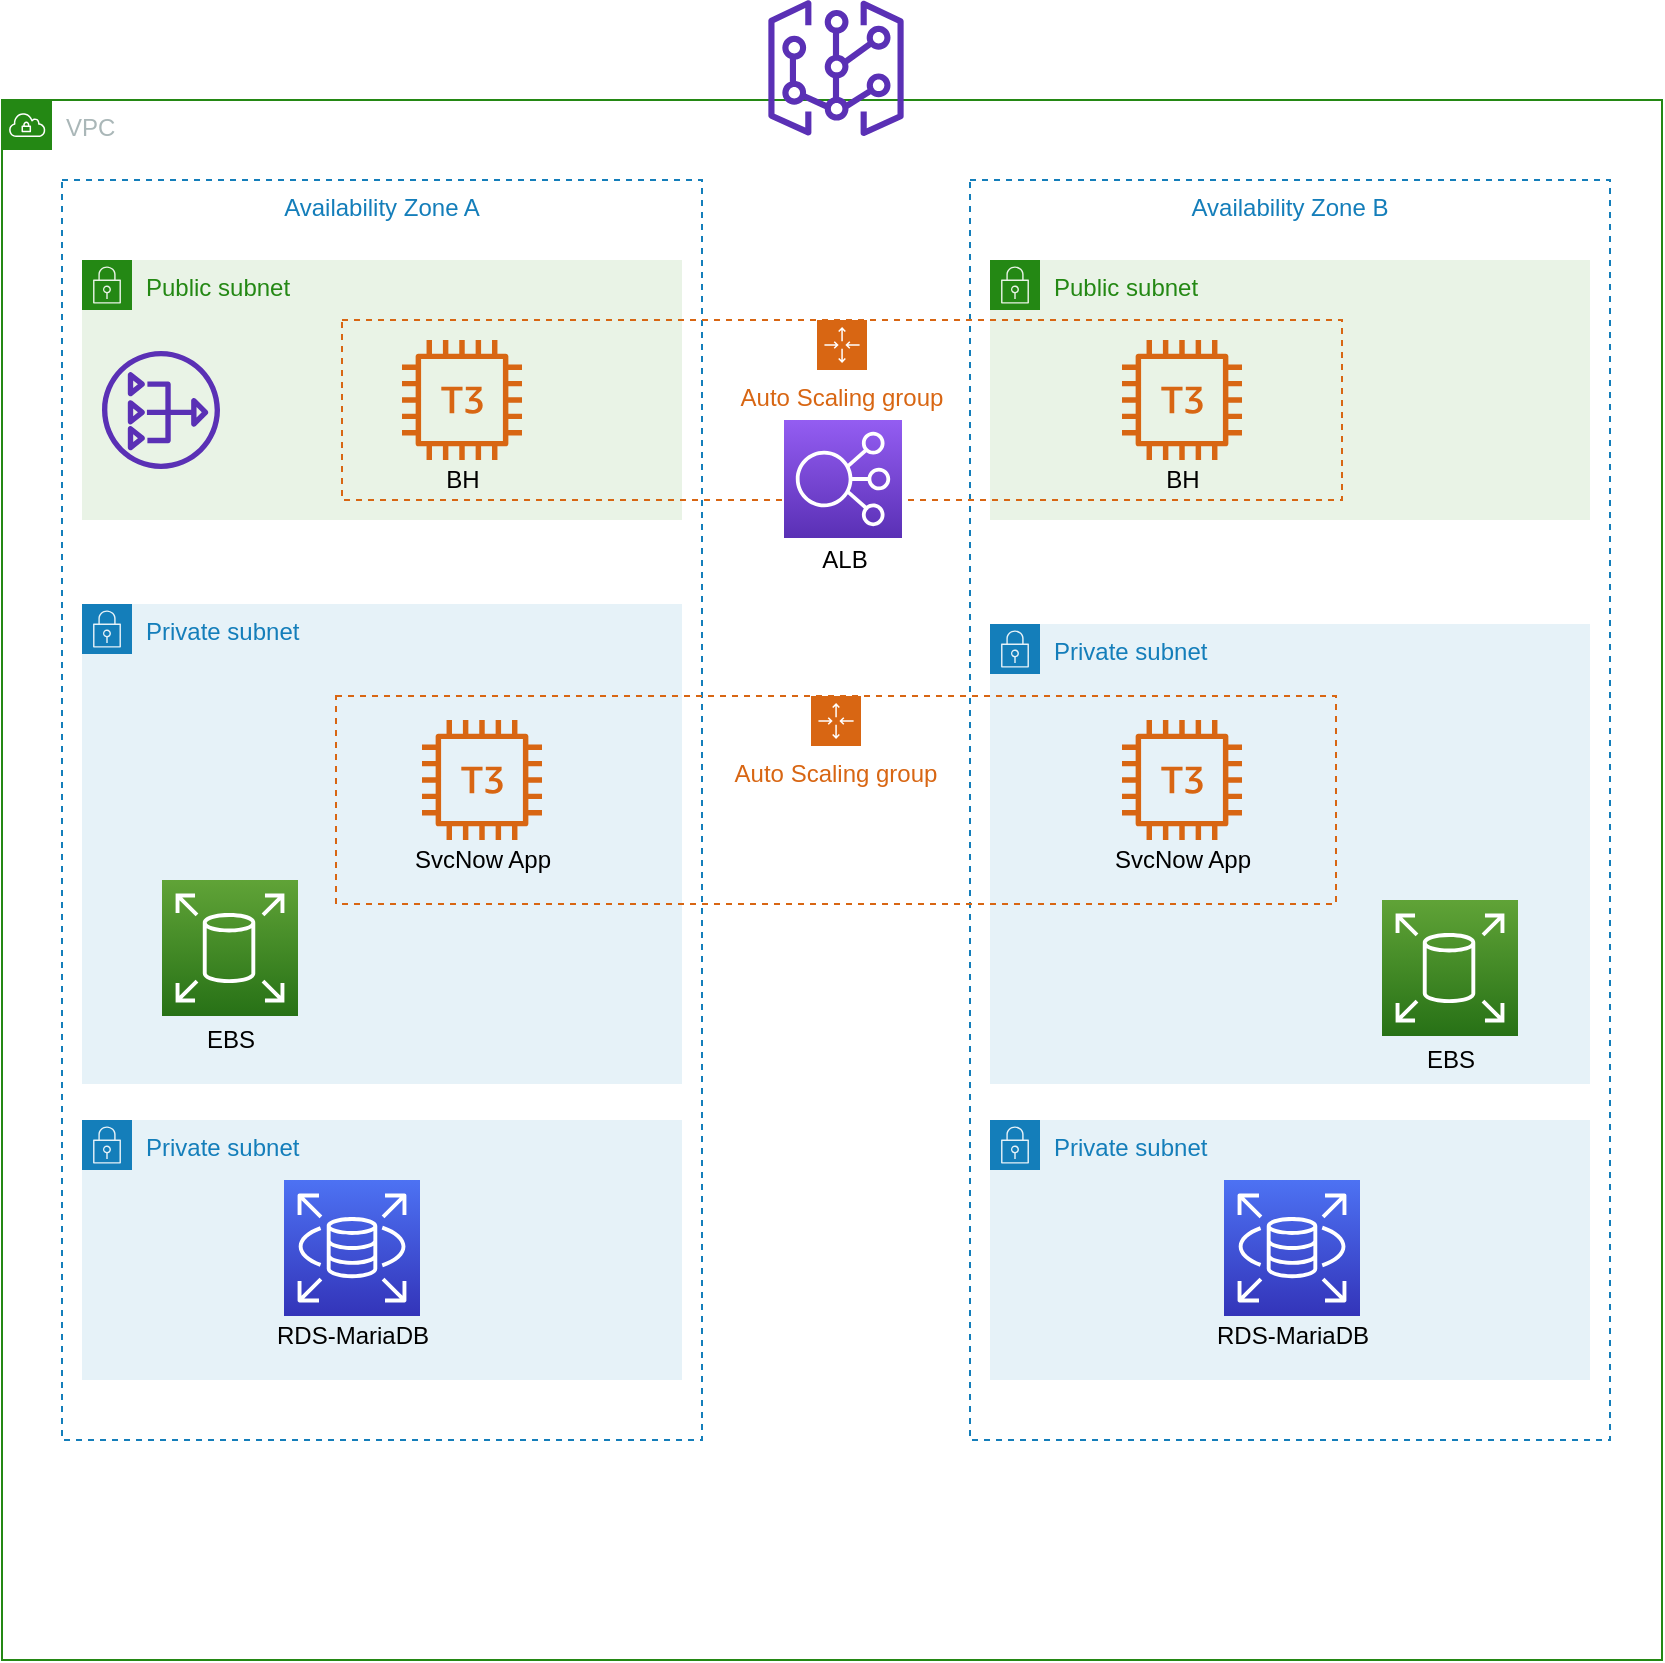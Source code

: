 <mxfile version="14.2.7" type="github" pages="3">
  <diagram id="DgfTzUf77jhHAXYw6WBH" name="JProd">
    <mxGraphModel dx="1422" dy="762" grid="1" gridSize="10" guides="1" tooltips="1" connect="1" arrows="1" fold="1" page="1" pageScale="1" pageWidth="1100" pageHeight="850" math="0" shadow="0">
      <root>
        <mxCell id="0" />
        <mxCell id="1" parent="0" />
        <mxCell id="DqMQKP6gi3KakAOaGdPP-1" value="VPC" style="points=[[0,0],[0.25,0],[0.5,0],[0.75,0],[1,0],[1,0.25],[1,0.5],[1,0.75],[1,1],[0.75,1],[0.5,1],[0.25,1],[0,1],[0,0.75],[0,0.5],[0,0.25]];outlineConnect=0;gradientColor=none;html=1;whiteSpace=wrap;fontSize=12;fontStyle=0;shape=mxgraph.aws4.group;grIcon=mxgraph.aws4.group_vpc;strokeColor=#248814;fillColor=none;verticalAlign=top;align=left;spacingLeft=30;fontColor=#AAB7B8;dashed=0;" parent="1" vertex="1">
          <mxGeometry x="10" y="140" width="830" height="780" as="geometry" />
        </mxCell>
        <mxCell id="DqMQKP6gi3KakAOaGdPP-4" value="Availability Zone A" style="fillColor=none;strokeColor=#147EBA;dashed=1;verticalAlign=top;fontStyle=0;fontColor=#147EBA;" parent="1" vertex="1">
          <mxGeometry x="40" y="180" width="320" height="630" as="geometry" />
        </mxCell>
        <mxCell id="DqMQKP6gi3KakAOaGdPP-15" value="Private subnet" style="points=[[0,0],[0.25,0],[0.5,0],[0.75,0],[1,0],[1,0.25],[1,0.5],[1,0.75],[1,1],[0.75,1],[0.5,1],[0.25,1],[0,1],[0,0.75],[0,0.5],[0,0.25]];outlineConnect=0;gradientColor=none;html=1;whiteSpace=wrap;fontSize=12;fontStyle=0;shape=mxgraph.aws4.group;grIcon=mxgraph.aws4.group_security_group;grStroke=0;strokeColor=#147EBA;fillColor=#E6F2F8;verticalAlign=top;align=left;spacingLeft=30;fontColor=#147EBA;dashed=0;" parent="1" vertex="1">
          <mxGeometry x="50" y="392" width="300" height="240" as="geometry" />
        </mxCell>
        <mxCell id="DqMQKP6gi3KakAOaGdPP-18" value="Public subnet" style="points=[[0,0],[0.25,0],[0.5,0],[0.75,0],[1,0],[1,0.25],[1,0.5],[1,0.75],[1,1],[0.75,1],[0.5,1],[0.25,1],[0,1],[0,0.75],[0,0.5],[0,0.25]];outlineConnect=0;gradientColor=none;html=1;whiteSpace=wrap;fontSize=12;fontStyle=0;shape=mxgraph.aws4.group;grIcon=mxgraph.aws4.group_security_group;grStroke=0;strokeColor=#248814;fillColor=#E9F3E6;verticalAlign=top;align=left;spacingLeft=30;fontColor=#248814;dashed=0;" parent="1" vertex="1">
          <mxGeometry x="50" y="220" width="300" height="130" as="geometry" />
        </mxCell>
        <mxCell id="lIaubGYEYdy9F-I__1Ly-11" value="" style="outlineConnect=0;fontColor=#232F3E;gradientColor=none;fillColor=#5A30B5;strokeColor=none;dashed=0;verticalLabelPosition=bottom;verticalAlign=top;align=center;html=1;fontSize=12;fontStyle=0;aspect=fixed;pointerEvents=1;shape=mxgraph.aws4.nat_gateway;" vertex="1" parent="1">
          <mxGeometry x="60" y="265.5" width="59" height="59" as="geometry" />
        </mxCell>
        <mxCell id="lIaubGYEYdy9F-I__1Ly-12" value="Availability Zone B" style="fillColor=none;strokeColor=#147EBA;dashed=1;verticalAlign=top;fontStyle=0;fontColor=#147EBA;" vertex="1" parent="1">
          <mxGeometry x="494" y="180" width="320" height="630" as="geometry" />
        </mxCell>
        <mxCell id="lIaubGYEYdy9F-I__1Ly-13" value="Public subnet" style="points=[[0,0],[0.25,0],[0.5,0],[0.75,0],[1,0],[1,0.25],[1,0.5],[1,0.75],[1,1],[0.75,1],[0.5,1],[0.25,1],[0,1],[0,0.75],[0,0.5],[0,0.25]];outlineConnect=0;gradientColor=none;html=1;whiteSpace=wrap;fontSize=12;fontStyle=0;shape=mxgraph.aws4.group;grIcon=mxgraph.aws4.group_security_group;grStroke=0;strokeColor=#248814;fillColor=#E9F3E6;verticalAlign=top;align=left;spacingLeft=30;fontColor=#248814;dashed=0;" vertex="1" parent="1">
          <mxGeometry x="504" y="220" width="300" height="130" as="geometry" />
        </mxCell>
        <mxCell id="lIaubGYEYdy9F-I__1Ly-14" value="Private subnet" style="points=[[0,0],[0.25,0],[0.5,0],[0.75,0],[1,0],[1,0.25],[1,0.5],[1,0.75],[1,1],[0.75,1],[0.5,1],[0.25,1],[0,1],[0,0.75],[0,0.5],[0,0.25]];outlineConnect=0;gradientColor=none;html=1;whiteSpace=wrap;fontSize=12;fontStyle=0;shape=mxgraph.aws4.group;grIcon=mxgraph.aws4.group_security_group;grStroke=0;strokeColor=#147EBA;fillColor=#E6F2F8;verticalAlign=top;align=left;spacingLeft=30;fontColor=#147EBA;dashed=0;" vertex="1" parent="1">
          <mxGeometry x="504" y="402" width="300" height="230" as="geometry" />
        </mxCell>
        <mxCell id="lIaubGYEYdy9F-I__1Ly-1" value="Auto Scaling group" style="points=[[0,0],[0.25,0],[0.5,0],[0.75,0],[1,0],[1,0.25],[1,0.5],[1,0.75],[1,1],[0.75,1],[0.5,1],[0.25,1],[0,1],[0,0.75],[0,0.5],[0,0.25]];outlineConnect=0;gradientColor=none;html=1;whiteSpace=wrap;fontSize=12;fontStyle=0;shape=mxgraph.aws4.groupCenter;grIcon=mxgraph.aws4.group_auto_scaling_group;grStroke=1;strokeColor=#D86613;fillColor=none;verticalAlign=top;align=center;fontColor=#D86613;dashed=1;spacingTop=25;" vertex="1" parent="1">
          <mxGeometry x="177" y="438" width="500" height="104" as="geometry" />
        </mxCell>
        <mxCell id="lIaubGYEYdy9F-I__1Ly-20" value="Auto Scaling group" style="points=[[0,0],[0.25,0],[0.5,0],[0.75,0],[1,0],[1,0.25],[1,0.5],[1,0.75],[1,1],[0.75,1],[0.5,1],[0.25,1],[0,1],[0,0.75],[0,0.5],[0,0.25]];outlineConnect=0;gradientColor=none;html=1;whiteSpace=wrap;fontSize=12;fontStyle=0;shape=mxgraph.aws4.groupCenter;grIcon=mxgraph.aws4.group_auto_scaling_group;grStroke=1;strokeColor=#D86613;fillColor=none;verticalAlign=top;align=center;fontColor=#D86613;dashed=1;spacingTop=25;" vertex="1" parent="1">
          <mxGeometry x="180" y="250" width="500" height="90" as="geometry" />
        </mxCell>
        <mxCell id="lIaubGYEYdy9F-I__1Ly-24" value="" style="group" vertex="1" connectable="0" parent="1">
          <mxGeometry x="210" y="450" width="80" height="80" as="geometry" />
        </mxCell>
        <mxCell id="lIaubGYEYdy9F-I__1Ly-22" value="" style="outlineConnect=0;fontColor=#232F3E;gradientColor=none;fillColor=#D86613;strokeColor=none;dashed=0;verticalLabelPosition=bottom;verticalAlign=top;align=center;html=1;fontSize=12;fontStyle=0;aspect=fixed;pointerEvents=1;shape=mxgraph.aws4.t3_instance;" vertex="1" parent="lIaubGYEYdy9F-I__1Ly-24">
          <mxGeometry x="10" width="60" height="60" as="geometry" />
        </mxCell>
        <mxCell id="lIaubGYEYdy9F-I__1Ly-23" value="SvcNow App" style="text;html=1;align=center;verticalAlign=middle;resizable=0;points=[];autosize=1;" vertex="1" parent="lIaubGYEYdy9F-I__1Ly-24">
          <mxGeometry y="60" width="80" height="20" as="geometry" />
        </mxCell>
        <mxCell id="lIaubGYEYdy9F-I__1Ly-25" value="" style="group" vertex="1" connectable="0" parent="1">
          <mxGeometry x="210" y="260" width="60" height="80" as="geometry" />
        </mxCell>
        <mxCell id="lIaubGYEYdy9F-I__1Ly-18" value="" style="outlineConnect=0;fontColor=#232F3E;gradientColor=none;fillColor=#D86613;strokeColor=none;dashed=0;verticalLabelPosition=bottom;verticalAlign=top;align=center;html=1;fontSize=12;fontStyle=0;aspect=fixed;pointerEvents=1;shape=mxgraph.aws4.t3_instance;" vertex="1" parent="lIaubGYEYdy9F-I__1Ly-25">
          <mxGeometry width="60" height="60" as="geometry" />
        </mxCell>
        <mxCell id="lIaubGYEYdy9F-I__1Ly-21" value="BH" style="text;html=1;align=center;verticalAlign=middle;resizable=0;points=[];autosize=1;" vertex="1" parent="lIaubGYEYdy9F-I__1Ly-25">
          <mxGeometry x="15" y="60" width="30" height="20" as="geometry" />
        </mxCell>
        <mxCell id="lIaubGYEYdy9F-I__1Ly-26" value="" style="group" vertex="1" connectable="0" parent="1">
          <mxGeometry x="570" y="260" width="60" height="80" as="geometry" />
        </mxCell>
        <mxCell id="lIaubGYEYdy9F-I__1Ly-27" value="" style="outlineConnect=0;fontColor=#232F3E;gradientColor=none;fillColor=#D86613;strokeColor=none;dashed=0;verticalLabelPosition=bottom;verticalAlign=top;align=center;html=1;fontSize=12;fontStyle=0;aspect=fixed;pointerEvents=1;shape=mxgraph.aws4.t3_instance;" vertex="1" parent="lIaubGYEYdy9F-I__1Ly-26">
          <mxGeometry width="60" height="60" as="geometry" />
        </mxCell>
        <mxCell id="lIaubGYEYdy9F-I__1Ly-28" value="BH" style="text;html=1;align=center;verticalAlign=middle;resizable=0;points=[];autosize=1;" vertex="1" parent="lIaubGYEYdy9F-I__1Ly-26">
          <mxGeometry x="15" y="60" width="30" height="20" as="geometry" />
        </mxCell>
        <mxCell id="N8HFbCuZIMLlKZBPuFng-1" value="" style="outlineConnect=0;fontColor=#232F3E;gradientColor=none;fillColor=#5A30B5;strokeColor=none;dashed=0;verticalLabelPosition=bottom;verticalAlign=top;align=center;html=1;fontSize=12;fontStyle=0;aspect=fixed;pointerEvents=1;shape=mxgraph.aws4.virtual_gateway;" vertex="1" parent="1">
          <mxGeometry x="393" y="90" width="68" height="68" as="geometry" />
        </mxCell>
        <mxCell id="N8HFbCuZIMLlKZBPuFng-2" value="" style="group" vertex="1" connectable="0" parent="1">
          <mxGeometry x="560" y="450" width="80" height="80" as="geometry" />
        </mxCell>
        <mxCell id="N8HFbCuZIMLlKZBPuFng-3" value="" style="outlineConnect=0;fontColor=#232F3E;gradientColor=none;fillColor=#D86613;strokeColor=none;dashed=0;verticalLabelPosition=bottom;verticalAlign=top;align=center;html=1;fontSize=12;fontStyle=0;aspect=fixed;pointerEvents=1;shape=mxgraph.aws4.t3_instance;" vertex="1" parent="N8HFbCuZIMLlKZBPuFng-2">
          <mxGeometry x="10" width="60" height="60" as="geometry" />
        </mxCell>
        <mxCell id="N8HFbCuZIMLlKZBPuFng-4" value="SvcNow App" style="text;html=1;align=center;verticalAlign=middle;resizable=0;points=[];autosize=1;" vertex="1" parent="N8HFbCuZIMLlKZBPuFng-2">
          <mxGeometry y="60" width="80" height="20" as="geometry" />
        </mxCell>
        <mxCell id="N8HFbCuZIMLlKZBPuFng-7" value="" style="group" vertex="1" connectable="0" parent="1">
          <mxGeometry x="90" y="530" width="68" height="90" as="geometry" />
        </mxCell>
        <mxCell id="N8HFbCuZIMLlKZBPuFng-5" value="" style="points=[[0,0,0],[0.25,0,0],[0.5,0,0],[0.75,0,0],[1,0,0],[0,1,0],[0.25,1,0],[0.5,1,0],[0.75,1,0],[1,1,0],[0,0.25,0],[0,0.5,0],[0,0.75,0],[1,0.25,0],[1,0.5,0],[1,0.75,0]];outlineConnect=0;fontColor=#232F3E;gradientColor=#60A337;gradientDirection=north;fillColor=#277116;strokeColor=#ffffff;dashed=0;verticalLabelPosition=bottom;verticalAlign=top;align=center;html=1;fontSize=12;fontStyle=0;aspect=fixed;shape=mxgraph.aws4.resourceIcon;resIcon=mxgraph.aws4.elastic_block_store;" vertex="1" parent="N8HFbCuZIMLlKZBPuFng-7">
          <mxGeometry width="68" height="68" as="geometry" />
        </mxCell>
        <mxCell id="N8HFbCuZIMLlKZBPuFng-6" value="EBS" style="text;html=1;align=center;verticalAlign=middle;resizable=0;points=[];autosize=1;" vertex="1" parent="N8HFbCuZIMLlKZBPuFng-7">
          <mxGeometry x="14" y="70" width="40" height="20" as="geometry" />
        </mxCell>
        <mxCell id="N8HFbCuZIMLlKZBPuFng-8" value="" style="group" vertex="1" connectable="0" parent="1">
          <mxGeometry x="700" y="540" width="68" height="90" as="geometry" />
        </mxCell>
        <mxCell id="N8HFbCuZIMLlKZBPuFng-9" value="" style="points=[[0,0,0],[0.25,0,0],[0.5,0,0],[0.75,0,0],[1,0,0],[0,1,0],[0.25,1,0],[0.5,1,0],[0.75,1,0],[1,1,0],[0,0.25,0],[0,0.5,0],[0,0.75,0],[1,0.25,0],[1,0.5,0],[1,0.75,0]];outlineConnect=0;fontColor=#232F3E;gradientColor=#60A337;gradientDirection=north;fillColor=#277116;strokeColor=#ffffff;dashed=0;verticalLabelPosition=bottom;verticalAlign=top;align=center;html=1;fontSize=12;fontStyle=0;aspect=fixed;shape=mxgraph.aws4.resourceIcon;resIcon=mxgraph.aws4.elastic_block_store;" vertex="1" parent="N8HFbCuZIMLlKZBPuFng-8">
          <mxGeometry width="68" height="68" as="geometry" />
        </mxCell>
        <mxCell id="N8HFbCuZIMLlKZBPuFng-10" value="EBS" style="text;html=1;align=center;verticalAlign=middle;resizable=0;points=[];autosize=1;" vertex="1" parent="N8HFbCuZIMLlKZBPuFng-8">
          <mxGeometry x="14" y="70" width="40" height="20" as="geometry" />
        </mxCell>
        <mxCell id="N8HFbCuZIMLlKZBPuFng-13" value="" style="group" vertex="1" connectable="0" parent="1">
          <mxGeometry x="401" y="300" width="59" height="80" as="geometry" />
        </mxCell>
        <mxCell id="N8HFbCuZIMLlKZBPuFng-12" value="ALB" style="text;html=1;align=center;verticalAlign=middle;resizable=0;points=[];autosize=1;" vertex="1" parent="N8HFbCuZIMLlKZBPuFng-13">
          <mxGeometry x="10" y="60" width="40" height="20" as="geometry" />
        </mxCell>
        <mxCell id="lIaubGYEYdy9F-I__1Ly-10" value="" style="points=[[0,0,0],[0.25,0,0],[0.5,0,0],[0.75,0,0],[1,0,0],[0,1,0],[0.25,1,0],[0.5,1,0],[0.75,1,0],[1,1,0],[0,0.25,0],[0,0.5,0],[0,0.75,0],[1,0.25,0],[1,0.5,0],[1,0.75,0]];outlineConnect=0;fontColor=#232F3E;gradientColor=#945DF2;gradientDirection=north;fillColor=#5A30B5;strokeColor=#ffffff;dashed=0;verticalLabelPosition=bottom;verticalAlign=top;align=center;html=1;fontSize=12;fontStyle=0;aspect=fixed;shape=mxgraph.aws4.resourceIcon;resIcon=mxgraph.aws4.elastic_load_balancing;" vertex="1" parent="N8HFbCuZIMLlKZBPuFng-13">
          <mxGeometry width="59" height="59" as="geometry" />
        </mxCell>
        <mxCell id="N8HFbCuZIMLlKZBPuFng-15" value="Private subnet" style="points=[[0,0],[0.25,0],[0.5,0],[0.75,0],[1,0],[1,0.25],[1,0.5],[1,0.75],[1,1],[0.75,1],[0.5,1],[0.25,1],[0,1],[0,0.75],[0,0.5],[0,0.25]];outlineConnect=0;gradientColor=none;html=1;whiteSpace=wrap;fontSize=12;fontStyle=0;shape=mxgraph.aws4.group;grIcon=mxgraph.aws4.group_security_group;grStroke=0;strokeColor=#147EBA;fillColor=#E6F2F8;verticalAlign=top;align=left;spacingLeft=30;fontColor=#147EBA;dashed=0;" vertex="1" parent="1">
          <mxGeometry x="50" y="650" width="300" height="130" as="geometry" />
        </mxCell>
        <mxCell id="N8HFbCuZIMLlKZBPuFng-16" value="Private subnet" style="points=[[0,0],[0.25,0],[0.5,0],[0.75,0],[1,0],[1,0.25],[1,0.5],[1,0.75],[1,1],[0.75,1],[0.5,1],[0.25,1],[0,1],[0,0.75],[0,0.5],[0,0.25]];outlineConnect=0;gradientColor=none;html=1;whiteSpace=wrap;fontSize=12;fontStyle=0;shape=mxgraph.aws4.group;grIcon=mxgraph.aws4.group_security_group;grStroke=0;strokeColor=#147EBA;fillColor=#E6F2F8;verticalAlign=top;align=left;spacingLeft=30;fontColor=#147EBA;dashed=0;" vertex="1" parent="1">
          <mxGeometry x="504" y="650" width="300" height="130" as="geometry" />
        </mxCell>
        <mxCell id="N8HFbCuZIMLlKZBPuFng-22" value="" style="group" vertex="1" connectable="0" parent="1">
          <mxGeometry x="140" y="680" width="90" height="88" as="geometry" />
        </mxCell>
        <mxCell id="N8HFbCuZIMLlKZBPuFng-17" value="" style="points=[[0,0,0],[0.25,0,0],[0.5,0,0],[0.75,0,0],[1,0,0],[0,1,0],[0.25,1,0],[0.5,1,0],[0.75,1,0],[1,1,0],[0,0.25,0],[0,0.5,0],[0,0.75,0],[1,0.25,0],[1,0.5,0],[1,0.75,0]];outlineConnect=0;fontColor=#232F3E;gradientColor=#4D72F3;gradientDirection=north;fillColor=#3334B9;strokeColor=#ffffff;dashed=0;verticalLabelPosition=bottom;verticalAlign=top;align=center;html=1;fontSize=12;fontStyle=0;aspect=fixed;shape=mxgraph.aws4.resourceIcon;resIcon=mxgraph.aws4.rds;" vertex="1" parent="N8HFbCuZIMLlKZBPuFng-22">
          <mxGeometry x="11" width="68" height="68" as="geometry" />
        </mxCell>
        <mxCell id="N8HFbCuZIMLlKZBPuFng-21" value="RDS-MariaDB" style="text;html=1;align=center;verticalAlign=middle;resizable=0;points=[];autosize=1;" vertex="1" parent="N8HFbCuZIMLlKZBPuFng-22">
          <mxGeometry y="68" width="90" height="20" as="geometry" />
        </mxCell>
        <mxCell id="N8HFbCuZIMLlKZBPuFng-24" value="" style="group" vertex="1" connectable="0" parent="1">
          <mxGeometry x="610" y="680" width="90" height="88" as="geometry" />
        </mxCell>
        <mxCell id="N8HFbCuZIMLlKZBPuFng-25" value="" style="points=[[0,0,0],[0.25,0,0],[0.5,0,0],[0.75,0,0],[1,0,0],[0,1,0],[0.25,1,0],[0.5,1,0],[0.75,1,0],[1,1,0],[0,0.25,0],[0,0.5,0],[0,0.75,0],[1,0.25,0],[1,0.5,0],[1,0.75,0]];outlineConnect=0;fontColor=#232F3E;gradientColor=#4D72F3;gradientDirection=north;fillColor=#3334B9;strokeColor=#ffffff;dashed=0;verticalLabelPosition=bottom;verticalAlign=top;align=center;html=1;fontSize=12;fontStyle=0;aspect=fixed;shape=mxgraph.aws4.resourceIcon;resIcon=mxgraph.aws4.rds;" vertex="1" parent="N8HFbCuZIMLlKZBPuFng-24">
          <mxGeometry x="11" width="68" height="68" as="geometry" />
        </mxCell>
        <mxCell id="N8HFbCuZIMLlKZBPuFng-26" value="RDS-MariaDB" style="text;html=1;align=center;verticalAlign=middle;resizable=0;points=[];autosize=1;" vertex="1" parent="N8HFbCuZIMLlKZBPuFng-24">
          <mxGeometry y="68" width="90" height="20" as="geometry" />
        </mxCell>
      </root>
    </mxGraphModel>
  </diagram>
  <diagram id="t3RoRKtA3SjHtbaizj6Z" name="JTest">
    <mxGraphModel dx="1422" dy="762" grid="1" gridSize="10" guides="1" tooltips="1" connect="1" arrows="1" fold="1" page="1" pageScale="1" pageWidth="1100" pageHeight="850" math="0" shadow="0">
      <root>
        <mxCell id="Tai-76IOCvLk09MzMujv-0" />
        <mxCell id="Tai-76IOCvLk09MzMujv-1" parent="Tai-76IOCvLk09MzMujv-0" />
      </root>
    </mxGraphModel>
  </diagram>
  <diagram id="TailyZ61hzK_o2I9_owu" name="UDev">
    <mxGraphModel dx="1422" dy="762" grid="1" gridSize="10" guides="1" tooltips="1" connect="1" arrows="1" fold="1" page="1" pageScale="1" pageWidth="1100" pageHeight="850" math="0" shadow="0">
      <root>
        <mxCell id="M1A4VtC3kDS1a-_MubHE-0" />
        <mxCell id="M1A4VtC3kDS1a-_MubHE-1" parent="M1A4VtC3kDS1a-_MubHE-0" />
      </root>
    </mxGraphModel>
  </diagram>
</mxfile>

